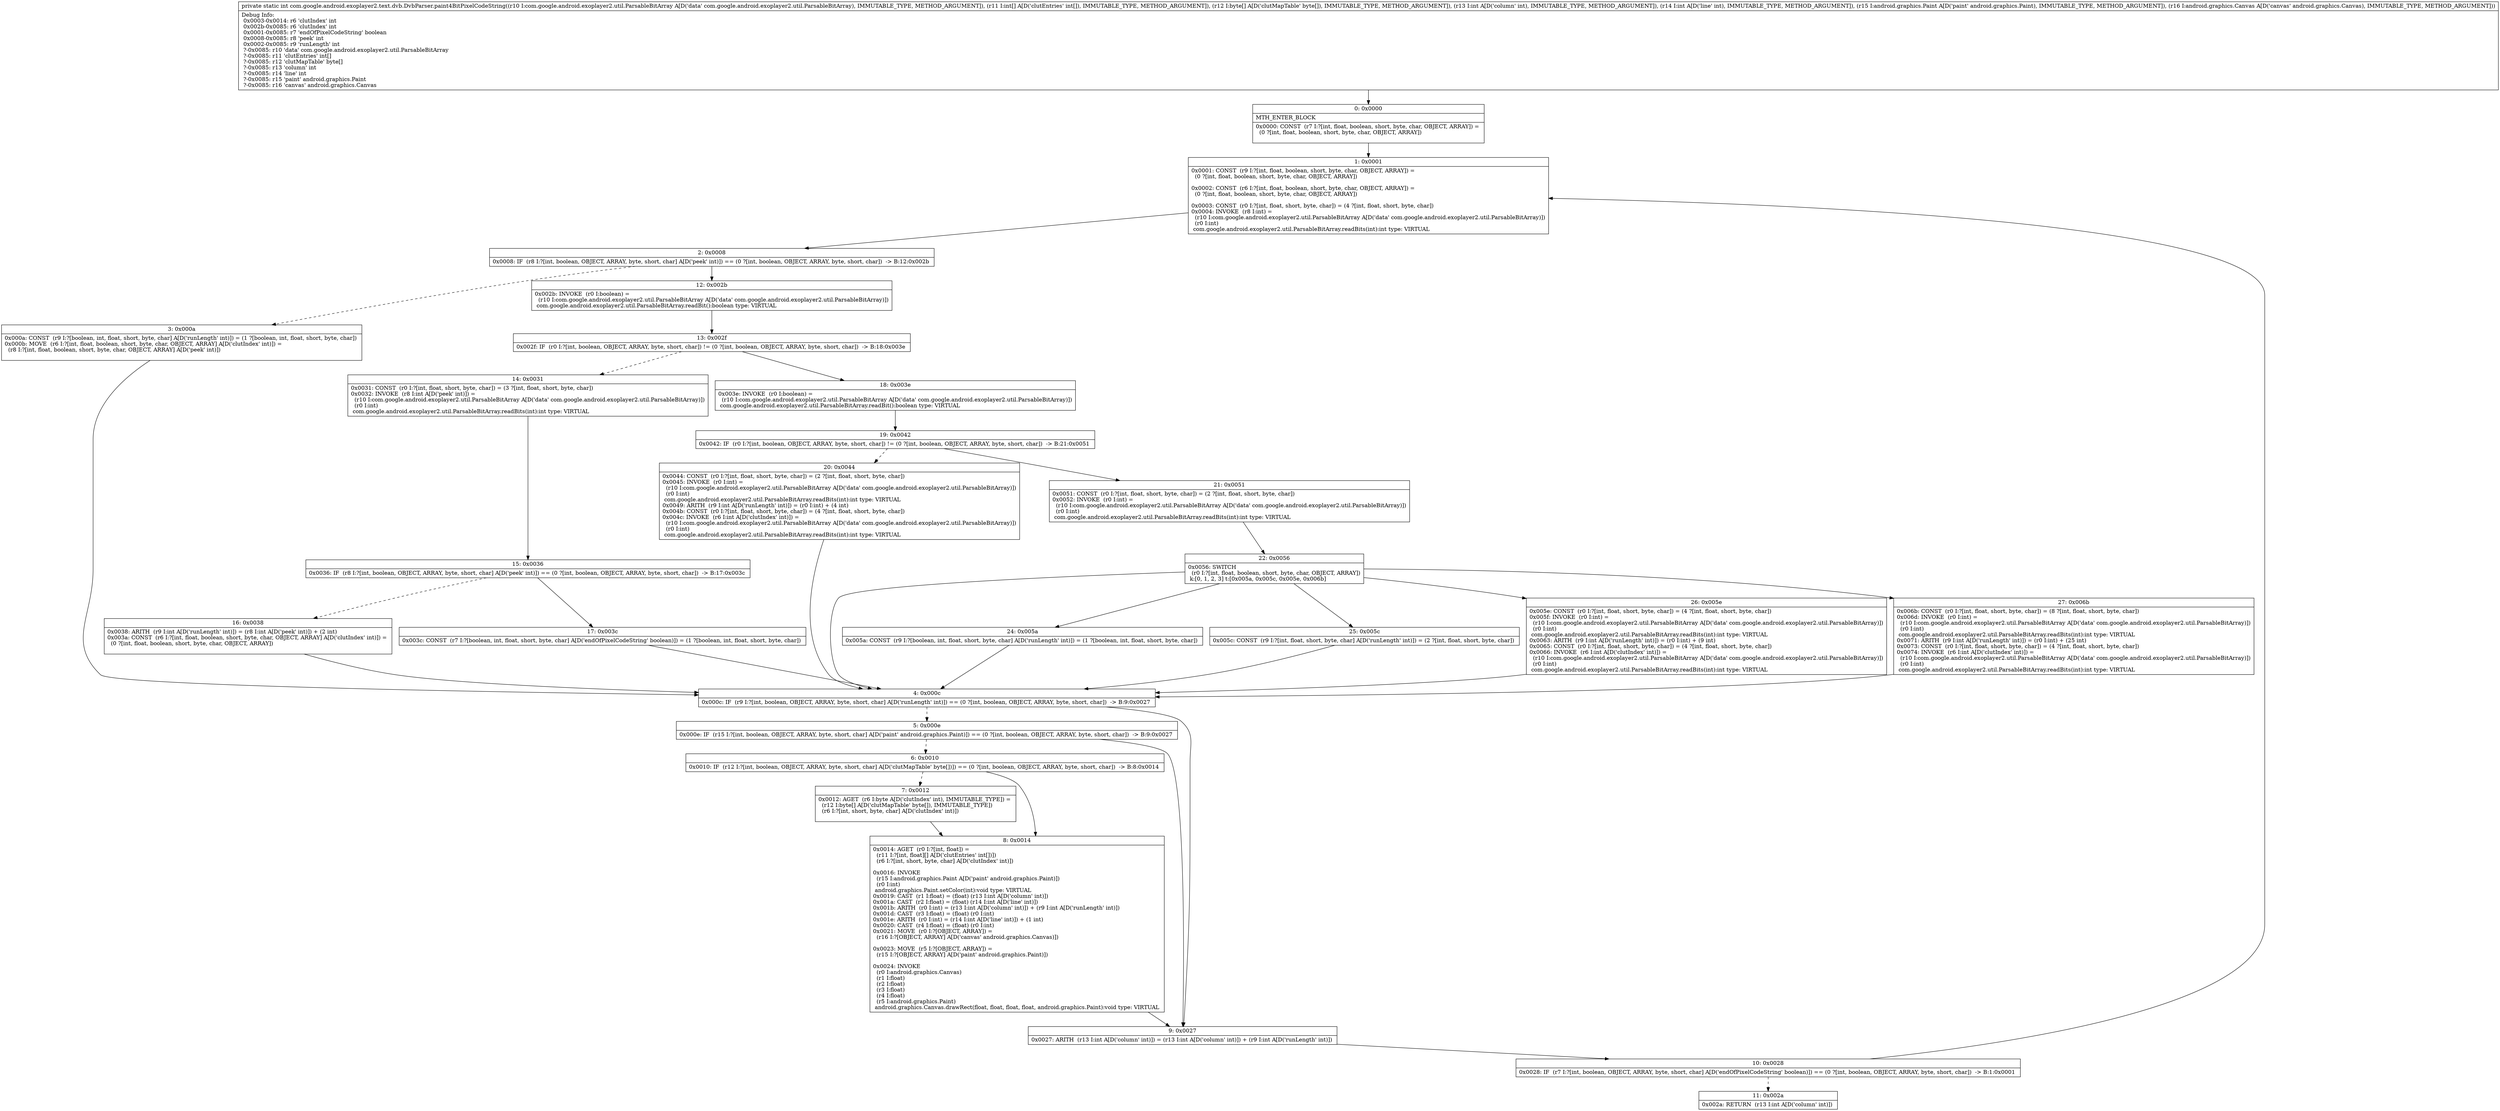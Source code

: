 digraph "CFG forcom.google.android.exoplayer2.text.dvb.DvbParser.paint4BitPixelCodeString(Lcom\/google\/android\/exoplayer2\/util\/ParsableBitArray;[I[BIILandroid\/graphics\/Paint;Landroid\/graphics\/Canvas;)I" {
Node_0 [shape=record,label="{0\:\ 0x0000|MTH_ENTER_BLOCK\l|0x0000: CONST  (r7 I:?[int, float, boolean, short, byte, char, OBJECT, ARRAY]) = \l  (0 ?[int, float, boolean, short, byte, char, OBJECT, ARRAY])\l \l}"];
Node_1 [shape=record,label="{1\:\ 0x0001|0x0001: CONST  (r9 I:?[int, float, boolean, short, byte, char, OBJECT, ARRAY]) = \l  (0 ?[int, float, boolean, short, byte, char, OBJECT, ARRAY])\l \l0x0002: CONST  (r6 I:?[int, float, boolean, short, byte, char, OBJECT, ARRAY]) = \l  (0 ?[int, float, boolean, short, byte, char, OBJECT, ARRAY])\l \l0x0003: CONST  (r0 I:?[int, float, short, byte, char]) = (4 ?[int, float, short, byte, char]) \l0x0004: INVOKE  (r8 I:int) = \l  (r10 I:com.google.android.exoplayer2.util.ParsableBitArray A[D('data' com.google.android.exoplayer2.util.ParsableBitArray)])\l  (r0 I:int)\l com.google.android.exoplayer2.util.ParsableBitArray.readBits(int):int type: VIRTUAL \l}"];
Node_2 [shape=record,label="{2\:\ 0x0008|0x0008: IF  (r8 I:?[int, boolean, OBJECT, ARRAY, byte, short, char] A[D('peek' int)]) == (0 ?[int, boolean, OBJECT, ARRAY, byte, short, char])  \-\> B:12:0x002b \l}"];
Node_3 [shape=record,label="{3\:\ 0x000a|0x000a: CONST  (r9 I:?[boolean, int, float, short, byte, char] A[D('runLength' int)]) = (1 ?[boolean, int, float, short, byte, char]) \l0x000b: MOVE  (r6 I:?[int, float, boolean, short, byte, char, OBJECT, ARRAY] A[D('clutIndex' int)]) = \l  (r8 I:?[int, float, boolean, short, byte, char, OBJECT, ARRAY] A[D('peek' int)])\l \l}"];
Node_4 [shape=record,label="{4\:\ 0x000c|0x000c: IF  (r9 I:?[int, boolean, OBJECT, ARRAY, byte, short, char] A[D('runLength' int)]) == (0 ?[int, boolean, OBJECT, ARRAY, byte, short, char])  \-\> B:9:0x0027 \l}"];
Node_5 [shape=record,label="{5\:\ 0x000e|0x000e: IF  (r15 I:?[int, boolean, OBJECT, ARRAY, byte, short, char] A[D('paint' android.graphics.Paint)]) == (0 ?[int, boolean, OBJECT, ARRAY, byte, short, char])  \-\> B:9:0x0027 \l}"];
Node_6 [shape=record,label="{6\:\ 0x0010|0x0010: IF  (r12 I:?[int, boolean, OBJECT, ARRAY, byte, short, char] A[D('clutMapTable' byte[])]) == (0 ?[int, boolean, OBJECT, ARRAY, byte, short, char])  \-\> B:8:0x0014 \l}"];
Node_7 [shape=record,label="{7\:\ 0x0012|0x0012: AGET  (r6 I:byte A[D('clutIndex' int), IMMUTABLE_TYPE]) = \l  (r12 I:byte[] A[D('clutMapTable' byte[]), IMMUTABLE_TYPE])\l  (r6 I:?[int, short, byte, char] A[D('clutIndex' int)])\l \l}"];
Node_8 [shape=record,label="{8\:\ 0x0014|0x0014: AGET  (r0 I:?[int, float]) = \l  (r11 I:?[int, float][] A[D('clutEntries' int[])])\l  (r6 I:?[int, short, byte, char] A[D('clutIndex' int)])\l \l0x0016: INVOKE  \l  (r15 I:android.graphics.Paint A[D('paint' android.graphics.Paint)])\l  (r0 I:int)\l android.graphics.Paint.setColor(int):void type: VIRTUAL \l0x0019: CAST  (r1 I:float) = (float) (r13 I:int A[D('column' int)]) \l0x001a: CAST  (r2 I:float) = (float) (r14 I:int A[D('line' int)]) \l0x001b: ARITH  (r0 I:int) = (r13 I:int A[D('column' int)]) + (r9 I:int A[D('runLength' int)]) \l0x001d: CAST  (r3 I:float) = (float) (r0 I:int) \l0x001e: ARITH  (r0 I:int) = (r14 I:int A[D('line' int)]) + (1 int) \l0x0020: CAST  (r4 I:float) = (float) (r0 I:int) \l0x0021: MOVE  (r0 I:?[OBJECT, ARRAY]) = \l  (r16 I:?[OBJECT, ARRAY] A[D('canvas' android.graphics.Canvas)])\l \l0x0023: MOVE  (r5 I:?[OBJECT, ARRAY]) = \l  (r15 I:?[OBJECT, ARRAY] A[D('paint' android.graphics.Paint)])\l \l0x0024: INVOKE  \l  (r0 I:android.graphics.Canvas)\l  (r1 I:float)\l  (r2 I:float)\l  (r3 I:float)\l  (r4 I:float)\l  (r5 I:android.graphics.Paint)\l android.graphics.Canvas.drawRect(float, float, float, float, android.graphics.Paint):void type: VIRTUAL \l}"];
Node_9 [shape=record,label="{9\:\ 0x0027|0x0027: ARITH  (r13 I:int A[D('column' int)]) = (r13 I:int A[D('column' int)]) + (r9 I:int A[D('runLength' int)]) \l}"];
Node_10 [shape=record,label="{10\:\ 0x0028|0x0028: IF  (r7 I:?[int, boolean, OBJECT, ARRAY, byte, short, char] A[D('endOfPixelCodeString' boolean)]) == (0 ?[int, boolean, OBJECT, ARRAY, byte, short, char])  \-\> B:1:0x0001 \l}"];
Node_11 [shape=record,label="{11\:\ 0x002a|0x002a: RETURN  (r13 I:int A[D('column' int)]) \l}"];
Node_12 [shape=record,label="{12\:\ 0x002b|0x002b: INVOKE  (r0 I:boolean) = \l  (r10 I:com.google.android.exoplayer2.util.ParsableBitArray A[D('data' com.google.android.exoplayer2.util.ParsableBitArray)])\l com.google.android.exoplayer2.util.ParsableBitArray.readBit():boolean type: VIRTUAL \l}"];
Node_13 [shape=record,label="{13\:\ 0x002f|0x002f: IF  (r0 I:?[int, boolean, OBJECT, ARRAY, byte, short, char]) != (0 ?[int, boolean, OBJECT, ARRAY, byte, short, char])  \-\> B:18:0x003e \l}"];
Node_14 [shape=record,label="{14\:\ 0x0031|0x0031: CONST  (r0 I:?[int, float, short, byte, char]) = (3 ?[int, float, short, byte, char]) \l0x0032: INVOKE  (r8 I:int A[D('peek' int)]) = \l  (r10 I:com.google.android.exoplayer2.util.ParsableBitArray A[D('data' com.google.android.exoplayer2.util.ParsableBitArray)])\l  (r0 I:int)\l com.google.android.exoplayer2.util.ParsableBitArray.readBits(int):int type: VIRTUAL \l}"];
Node_15 [shape=record,label="{15\:\ 0x0036|0x0036: IF  (r8 I:?[int, boolean, OBJECT, ARRAY, byte, short, char] A[D('peek' int)]) == (0 ?[int, boolean, OBJECT, ARRAY, byte, short, char])  \-\> B:17:0x003c \l}"];
Node_16 [shape=record,label="{16\:\ 0x0038|0x0038: ARITH  (r9 I:int A[D('runLength' int)]) = (r8 I:int A[D('peek' int)]) + (2 int) \l0x003a: CONST  (r6 I:?[int, float, boolean, short, byte, char, OBJECT, ARRAY] A[D('clutIndex' int)]) = \l  (0 ?[int, float, boolean, short, byte, char, OBJECT, ARRAY])\l \l}"];
Node_17 [shape=record,label="{17\:\ 0x003c|0x003c: CONST  (r7 I:?[boolean, int, float, short, byte, char] A[D('endOfPixelCodeString' boolean)]) = (1 ?[boolean, int, float, short, byte, char]) \l}"];
Node_18 [shape=record,label="{18\:\ 0x003e|0x003e: INVOKE  (r0 I:boolean) = \l  (r10 I:com.google.android.exoplayer2.util.ParsableBitArray A[D('data' com.google.android.exoplayer2.util.ParsableBitArray)])\l com.google.android.exoplayer2.util.ParsableBitArray.readBit():boolean type: VIRTUAL \l}"];
Node_19 [shape=record,label="{19\:\ 0x0042|0x0042: IF  (r0 I:?[int, boolean, OBJECT, ARRAY, byte, short, char]) != (0 ?[int, boolean, OBJECT, ARRAY, byte, short, char])  \-\> B:21:0x0051 \l}"];
Node_20 [shape=record,label="{20\:\ 0x0044|0x0044: CONST  (r0 I:?[int, float, short, byte, char]) = (2 ?[int, float, short, byte, char]) \l0x0045: INVOKE  (r0 I:int) = \l  (r10 I:com.google.android.exoplayer2.util.ParsableBitArray A[D('data' com.google.android.exoplayer2.util.ParsableBitArray)])\l  (r0 I:int)\l com.google.android.exoplayer2.util.ParsableBitArray.readBits(int):int type: VIRTUAL \l0x0049: ARITH  (r9 I:int A[D('runLength' int)]) = (r0 I:int) + (4 int) \l0x004b: CONST  (r0 I:?[int, float, short, byte, char]) = (4 ?[int, float, short, byte, char]) \l0x004c: INVOKE  (r6 I:int A[D('clutIndex' int)]) = \l  (r10 I:com.google.android.exoplayer2.util.ParsableBitArray A[D('data' com.google.android.exoplayer2.util.ParsableBitArray)])\l  (r0 I:int)\l com.google.android.exoplayer2.util.ParsableBitArray.readBits(int):int type: VIRTUAL \l}"];
Node_21 [shape=record,label="{21\:\ 0x0051|0x0051: CONST  (r0 I:?[int, float, short, byte, char]) = (2 ?[int, float, short, byte, char]) \l0x0052: INVOKE  (r0 I:int) = \l  (r10 I:com.google.android.exoplayer2.util.ParsableBitArray A[D('data' com.google.android.exoplayer2.util.ParsableBitArray)])\l  (r0 I:int)\l com.google.android.exoplayer2.util.ParsableBitArray.readBits(int):int type: VIRTUAL \l}"];
Node_22 [shape=record,label="{22\:\ 0x0056|0x0056: SWITCH  \l  (r0 I:?[int, float, boolean, short, byte, char, OBJECT, ARRAY])\l k:[0, 1, 2, 3] t:[0x005a, 0x005c, 0x005e, 0x006b] \l}"];
Node_24 [shape=record,label="{24\:\ 0x005a|0x005a: CONST  (r9 I:?[boolean, int, float, short, byte, char] A[D('runLength' int)]) = (1 ?[boolean, int, float, short, byte, char]) \l}"];
Node_25 [shape=record,label="{25\:\ 0x005c|0x005c: CONST  (r9 I:?[int, float, short, byte, char] A[D('runLength' int)]) = (2 ?[int, float, short, byte, char]) \l}"];
Node_26 [shape=record,label="{26\:\ 0x005e|0x005e: CONST  (r0 I:?[int, float, short, byte, char]) = (4 ?[int, float, short, byte, char]) \l0x005f: INVOKE  (r0 I:int) = \l  (r10 I:com.google.android.exoplayer2.util.ParsableBitArray A[D('data' com.google.android.exoplayer2.util.ParsableBitArray)])\l  (r0 I:int)\l com.google.android.exoplayer2.util.ParsableBitArray.readBits(int):int type: VIRTUAL \l0x0063: ARITH  (r9 I:int A[D('runLength' int)]) = (r0 I:int) + (9 int) \l0x0065: CONST  (r0 I:?[int, float, short, byte, char]) = (4 ?[int, float, short, byte, char]) \l0x0066: INVOKE  (r6 I:int A[D('clutIndex' int)]) = \l  (r10 I:com.google.android.exoplayer2.util.ParsableBitArray A[D('data' com.google.android.exoplayer2.util.ParsableBitArray)])\l  (r0 I:int)\l com.google.android.exoplayer2.util.ParsableBitArray.readBits(int):int type: VIRTUAL \l}"];
Node_27 [shape=record,label="{27\:\ 0x006b|0x006b: CONST  (r0 I:?[int, float, short, byte, char]) = (8 ?[int, float, short, byte, char]) \l0x006d: INVOKE  (r0 I:int) = \l  (r10 I:com.google.android.exoplayer2.util.ParsableBitArray A[D('data' com.google.android.exoplayer2.util.ParsableBitArray)])\l  (r0 I:int)\l com.google.android.exoplayer2.util.ParsableBitArray.readBits(int):int type: VIRTUAL \l0x0071: ARITH  (r9 I:int A[D('runLength' int)]) = (r0 I:int) + (25 int) \l0x0073: CONST  (r0 I:?[int, float, short, byte, char]) = (4 ?[int, float, short, byte, char]) \l0x0074: INVOKE  (r6 I:int A[D('clutIndex' int)]) = \l  (r10 I:com.google.android.exoplayer2.util.ParsableBitArray A[D('data' com.google.android.exoplayer2.util.ParsableBitArray)])\l  (r0 I:int)\l com.google.android.exoplayer2.util.ParsableBitArray.readBits(int):int type: VIRTUAL \l}"];
MethodNode[shape=record,label="{private static int com.google.android.exoplayer2.text.dvb.DvbParser.paint4BitPixelCodeString((r10 I:com.google.android.exoplayer2.util.ParsableBitArray A[D('data' com.google.android.exoplayer2.util.ParsableBitArray), IMMUTABLE_TYPE, METHOD_ARGUMENT]), (r11 I:int[] A[D('clutEntries' int[]), IMMUTABLE_TYPE, METHOD_ARGUMENT]), (r12 I:byte[] A[D('clutMapTable' byte[]), IMMUTABLE_TYPE, METHOD_ARGUMENT]), (r13 I:int A[D('column' int), IMMUTABLE_TYPE, METHOD_ARGUMENT]), (r14 I:int A[D('line' int), IMMUTABLE_TYPE, METHOD_ARGUMENT]), (r15 I:android.graphics.Paint A[D('paint' android.graphics.Paint), IMMUTABLE_TYPE, METHOD_ARGUMENT]), (r16 I:android.graphics.Canvas A[D('canvas' android.graphics.Canvas), IMMUTABLE_TYPE, METHOD_ARGUMENT]))  | Debug Info:\l  0x0003\-0x0014: r6 'clutIndex' int\l  0x002b\-0x0085: r6 'clutIndex' int\l  0x0001\-0x0085: r7 'endOfPixelCodeString' boolean\l  0x0008\-0x0085: r8 'peek' int\l  0x0002\-0x0085: r9 'runLength' int\l  ?\-0x0085: r10 'data' com.google.android.exoplayer2.util.ParsableBitArray\l  ?\-0x0085: r11 'clutEntries' int[]\l  ?\-0x0085: r12 'clutMapTable' byte[]\l  ?\-0x0085: r13 'column' int\l  ?\-0x0085: r14 'line' int\l  ?\-0x0085: r15 'paint' android.graphics.Paint\l  ?\-0x0085: r16 'canvas' android.graphics.Canvas\l}"];
MethodNode -> Node_0;
Node_0 -> Node_1;
Node_1 -> Node_2;
Node_2 -> Node_3[style=dashed];
Node_2 -> Node_12;
Node_3 -> Node_4;
Node_4 -> Node_5[style=dashed];
Node_4 -> Node_9;
Node_5 -> Node_6[style=dashed];
Node_5 -> Node_9;
Node_6 -> Node_7[style=dashed];
Node_6 -> Node_8;
Node_7 -> Node_8;
Node_8 -> Node_9;
Node_9 -> Node_10;
Node_10 -> Node_1;
Node_10 -> Node_11[style=dashed];
Node_12 -> Node_13;
Node_13 -> Node_14[style=dashed];
Node_13 -> Node_18;
Node_14 -> Node_15;
Node_15 -> Node_16[style=dashed];
Node_15 -> Node_17;
Node_16 -> Node_4;
Node_17 -> Node_4;
Node_18 -> Node_19;
Node_19 -> Node_20[style=dashed];
Node_19 -> Node_21;
Node_20 -> Node_4;
Node_21 -> Node_22;
Node_22 -> Node_24;
Node_22 -> Node_25;
Node_22 -> Node_26;
Node_22 -> Node_27;
Node_22 -> Node_4;
Node_24 -> Node_4;
Node_25 -> Node_4;
Node_26 -> Node_4;
Node_27 -> Node_4;
}

